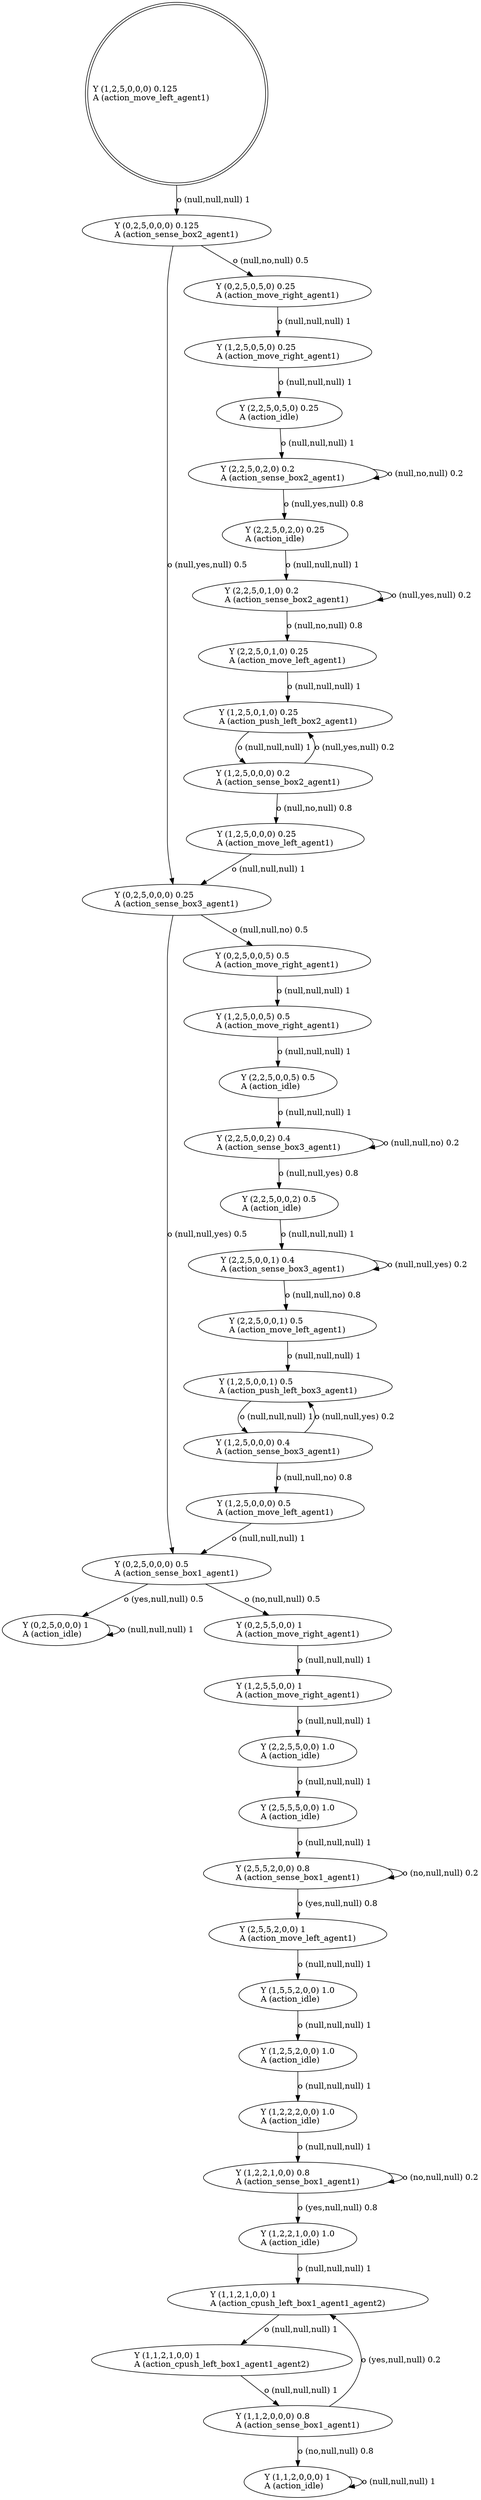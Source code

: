 digraph "G" {
root [label="Y (1,2,5,0,0,0) 0.125\lA (action_move_left_agent1)\l", labeljust="l", shape=doublecircle];
x0row70 [label="Y (2,5,5,2,0,0) 0.8\lA (action_sense_box1_agent1)\l"];
x0row62 [label="Y (2,5,5,5,0,0) 1.0\lA (action_idle)\l"];
x0row18 [label="Y (0,2,5,0,0,0) 0.25\lA (action_sense_box3_agent1)\l"];
x0row19 [label="Y (0,2,5,0,5,0) 0.25\lA (action_move_right_agent1)\l"];
x0row29 [label="Y (0,2,5,0,0,0) 0.5\lA (action_sense_box1_agent1)\l"];
x0row30 [label="Y (0,2,5,0,0,5) 0.5\lA (action_move_right_agent1)\l"];
x0row27 [label="Y (1,2,5,0,0,0) 0.25\lA (action_move_left_agent1)\l"];
x0row35 [label="Y (0,2,5,0,0,0) 1\lA (action_idle)\l"];
x0row36 [label="Y (0,2,5,5,0,0) 1\lA (action_move_right_agent1)\l"];
x0row37 [label="Y (1,2,5,0,0,0) 0.5\lA (action_move_left_agent1)\l"];
x0row72 [label="Y (2,5,5,2,0,0) 1\lA (action_move_left_agent1)\l"];
x0row83 [label="Y (1,5,5,2,0,0) 1.0\lA (action_idle)\l"];
x0row171 [label="Y (2,2,5,0,0,2) 0.5\lA (action_idle)\l"];
x0row176 [label="Y (2,2,5,0,0,1) 0.4\lA (action_sense_box3_agent1)\l"];
x0row280 [label="Y (1,2,5,0,0,0) 0.2\lA (action_sense_box2_agent1)\l"];
x0row256 [label="Y (2,2,5,0,1,0) 0.2\lA (action_sense_box2_agent1)\l"];
x0row265 [label="Y (2,2,5,0,1,0) 0.25\lA (action_move_left_agent1)\l"];
x0row274 [label="Y (1,2,5,0,1,0) 0.25\lA (action_push_left_box2_agent1)\l"];
x0row231 [label="Y (2,2,5,0,5,0) 0.25\lA (action_idle)\l"];
x0row240 [label="Y (2,2,5,0,2,0) 0.2\lA (action_sense_box2_agent1)\l"];
x0row249 [label="Y (2,2,5,0,2,0) 0.25\lA (action_idle)\l"];
x0row221 [label="Y (1,2,5,0,5,0) 0.25\lA (action_move_right_agent1)\l"];
x0row193 [label="Y (1,2,5,0,0,1) 0.5\lA (action_push_left_box3_agent1)\l"];
x0row202 [label="Y (1,2,5,0,0,0) 0.4\lA (action_sense_box3_agent1)\l"];
x0row49 [label="Y (1,2,5,5,0,0) 1\lA (action_move_right_agent1)\l"];
x0row55 [label="Y (2,2,5,5,0,0) 1.0\lA (action_idle)\l"];
x0row117 [label="Y (1,1,2,1,0,0) 1\lA (action_cpush_left_box1_agent1_agent2)\l"];
x0row101 [label="Y (1,2,2,1,0,0) 0.8\lA (action_sense_box1_agent1)\l"];
x0row105 [label="Y (1,2,2,1,0,0) 1.0\lA (action_idle)\l"];
x0row125 [label="Y (1,1,2,0,0,0) 0.8\lA (action_sense_box1_agent1)\l"];
x0row129 [label="Y (1,1,2,0,0,0) 1\lA (action_idle)\l"];
x0row88 [label="Y (1,2,5,2,0,0) 1.0\lA (action_idle)\l"];
x0row93 [label="Y (1,2,2,2,0,0) 1.0\lA (action_idle)\l"];
x0row149 [label="Y (1,2,5,0,0,5) 0.5\lA (action_move_right_agent1)\l"];
x0row156 [label="Y (2,2,5,0,0,5) 0.5\lA (action_idle)\l"];
x0row185 [label="Y (2,2,5,0,0,1) 0.5\lA (action_move_left_agent1)\l"];
x0row161 [label="Y (2,2,5,0,0,2) 0.4\lA (action_sense_box3_agent1)\l"];
x0row7 [label="Y (0,2,5,0,0,0) 0.125\lA (action_sense_box2_agent1)\l"];
x0row117_repeat_1 [label="Y (1,1,2,1,0,0) 1\lA (action_cpush_left_box1_agent1_agent2)\l"];
root -> x0row7  [key=0, label="o (null,null,null) 1\l"];
x0row70 -> x0row72  [key=0, label="o (yes,null,null) 0.8\l"];
x0row70 -> x0row70  [key=0, label="o (no,null,null) 0.2\l"];
x0row62 -> x0row70  [key=0, label="o (null,null,null) 1\l"];
x0row18 -> x0row29  [key=0, label="o (null,null,yes) 0.5\l"];
x0row18 -> x0row30  [key=0, label="o (null,null,no) 0.5\l"];
x0row19 -> x0row221  [key=0, label="o (null,null,null) 1\l"];
x0row29 -> x0row35  [key=0, label="o (yes,null,null) 0.5\l"];
x0row29 -> x0row36  [key=0, label="o (no,null,null) 0.5\l"];
x0row30 -> x0row149  [key=0, label="o (null,null,null) 1\l"];
x0row27 -> x0row18  [key=0, label="o (null,null,null) 1\l"];
x0row35 -> x0row35  [key=0, label="o (null,null,null) 1\l"];
x0row36 -> x0row49  [key=0, label="o (null,null,null) 1\l"];
x0row37 -> x0row29  [key=0, label="o (null,null,null) 1\l"];
x0row72 -> x0row83  [key=0, label="o (null,null,null) 1\l"];
x0row83 -> x0row88  [key=0, label="o (null,null,null) 1\l"];
x0row171 -> x0row176  [key=0, label="o (null,null,null) 1\l"];
x0row176 -> x0row185  [key=0, label="o (null,null,no) 0.8\l"];
x0row176 -> x0row176  [key=0, label="o (null,null,yes) 0.2\l"];
x0row280 -> x0row274  [key=0, label="o (null,yes,null) 0.2\l"];
x0row280 -> x0row27  [key=0, label="o (null,no,null) 0.8\l"];
x0row256 -> x0row265  [key=0, label="o (null,no,null) 0.8\l"];
x0row256 -> x0row256  [key=0, label="o (null,yes,null) 0.2\l"];
x0row265 -> x0row274  [key=0, label="o (null,null,null) 1\l"];
x0row274 -> x0row280  [key=0, label="o (null,null,null) 1\l"];
x0row231 -> x0row240  [key=0, label="o (null,null,null) 1\l"];
x0row240 -> x0row249  [key=0, label="o (null,yes,null) 0.8\l"];
x0row240 -> x0row240  [key=0, label="o (null,no,null) 0.2\l"];
x0row249 -> x0row256  [key=0, label="o (null,null,null) 1\l"];
x0row221 -> x0row231  [key=0, label="o (null,null,null) 1\l"];
x0row193 -> x0row202  [key=0, label="o (null,null,null) 1\l"];
x0row202 -> x0row193  [key=0, label="o (null,null,yes) 0.2\l"];
x0row202 -> x0row37  [key=0, label="o (null,null,no) 0.8\l"];
x0row49 -> x0row55  [key=0, label="o (null,null,null) 1\l"];
x0row55 -> x0row62  [key=0, label="o (null,null,null) 1\l"];
x0row117 -> x0row117_repeat_1  [key=0, label="o (null,null,null) 1\l"];
x0row101 -> x0row105  [key=0, label="o (yes,null,null) 0.8\l"];
x0row101 -> x0row101  [key=0, label="o (no,null,null) 0.2\l"];
x0row105 -> x0row117  [key=0, label="o (null,null,null) 1\l"];
x0row125 -> x0row117  [key=0, label="o (yes,null,null) 0.2\l"];
x0row125 -> x0row129  [key=0, label="o (no,null,null) 0.8\l"];
x0row129 -> x0row129  [key=0, label="o (null,null,null) 1\l"];
x0row88 -> x0row93  [key=0, label="o (null,null,null) 1\l"];
x0row93 -> x0row101  [key=0, label="o (null,null,null) 1\l"];
x0row149 -> x0row156  [key=0, label="o (null,null,null) 1\l"];
x0row156 -> x0row161  [key=0, label="o (null,null,null) 1\l"];
x0row185 -> x0row193  [key=0, label="o (null,null,null) 1\l"];
x0row161 -> x0row171  [key=0, label="o (null,null,yes) 0.8\l"];
x0row161 -> x0row161  [key=0, label="o (null,null,no) 0.2\l"];
x0row7 -> x0row18  [key=0, label="o (null,yes,null) 0.5\l"];
x0row7 -> x0row19  [key=0, label="o (null,no,null) 0.5\l"];
x0row117_repeat_1 -> x0row125  [key=0, label="o (null,null,null) 1\l"];
}
